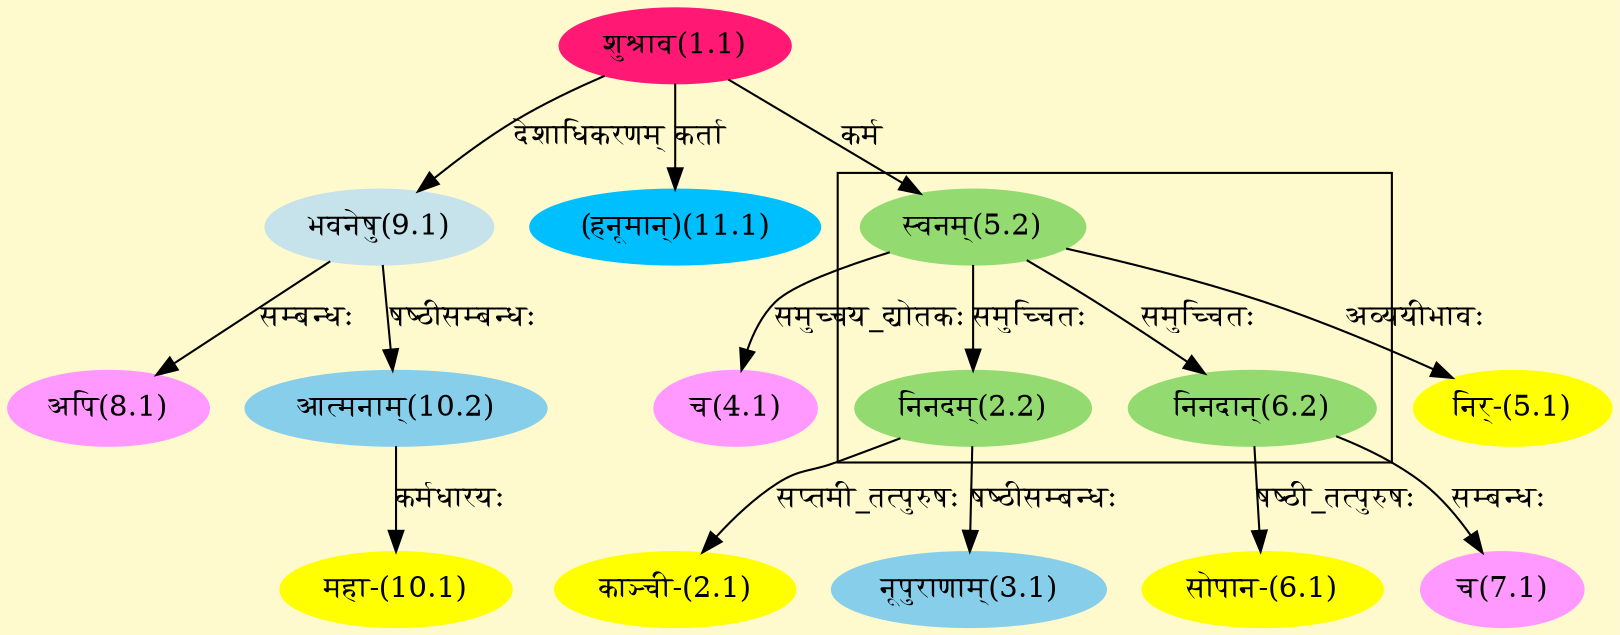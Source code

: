 digraph G{
rankdir=BT;
 compound=true;
 bgcolor="lemonchiffon1";

subgraph cluster_1{
Node2_2 [style=filled, color="#93DB70" label = "निनदम्(2.2)"]
Node5_2 [style=filled, color="#93DB70" label = "स्वनम्(5.2)"]
Node6_2 [style=filled, color="#93DB70" label = "निनदान्(6.2)"]

}
Node1_1 [style=filled, color="#FF1975" label = "शुश्राव(1.1)"]
Node [style=filled, color="" label = "()"]
Node2_1 [style=filled, color="#FFFF00" label = "काञ्ची-(2.1)"]
Node2_2 [style=filled, color="#93DB70" label = "निनदम्(2.2)"]
Node3_1 [style=filled, color="#87CEEB" label = "नूपुराणाम्(3.1)"]
Node4_1 [style=filled, color="#FF99FF" label = "च(4.1)"]
Node5_2 [style=filled, color="#93DB70" label = "स्वनम्(5.2)"]
Node5_1 [style=filled, color="#FFFF00" label = "निर्-(5.1)"]
Node6_1 [style=filled, color="#FFFF00" label = "सोपान-(6.1)"]
Node6_2 [style=filled, color="#93DB70" label = "निनदान्(6.2)"]
Node7_1 [style=filled, color="#FF99FF" label = "च(7.1)"]
Node8_1 [style=filled, color="#FF99FF" label = "अपि(8.1)"]
Node9_1 [style=filled, color="#C6E2EB" label = "भवनेषु(9.1)"]
Node10_1 [style=filled, color="#FFFF00" label = "महा-(10.1)"]
Node10_2 [style=filled, color="#87CEEB" label = "आत्मनाम्(10.2)"]
Node11_1 [style=filled, color="#00BFFF" label = "(हनूमान्)(11.1)"]
/* Start of Relations section */

Node2_1 -> Node2_2 [  label="सप्तमी_तत्पुरुषः"  dir="back" ]
Node2_2 -> Node5_2 [  label="समुच्चितः"  dir="back" ]
Node3_1 -> Node2_2 [  label="षष्ठीसम्बन्धः"  dir="back" ]
Node4_1 -> Node5_2 [  label="समुच्चय_द्योतकः"  dir="back" ]
Node5_1 -> Node5_2 [  label="अव्ययीभावः"  dir="back" ]
Node5_2 -> Node1_1 [  label="कर्म"  dir="back" ]
Node6_1 -> Node6_2 [  label="षष्ठी_तत्पुरुषः"  dir="back" ]
Node6_2 -> Node5_2 [  label="समुच्चितः"  dir="back" ]
Node7_1 -> Node6_2 [  label="सम्बन्धः"  dir="back" ]
Node8_1 -> Node9_1 [  label="सम्बन्धः"  dir="back" ]
Node9_1 -> Node1_1 [  label="देशाधिकरणम्"  dir="back" ]
Node10_1 -> Node10_2 [  label="कर्मधारयः"  dir="back" ]
Node10_2 -> Node9_1 [  label="षष्ठीसम्बन्धः"  dir="back" ]
Node11_1 -> Node1_1 [  label="कर्ता"  dir="back" ]
}
